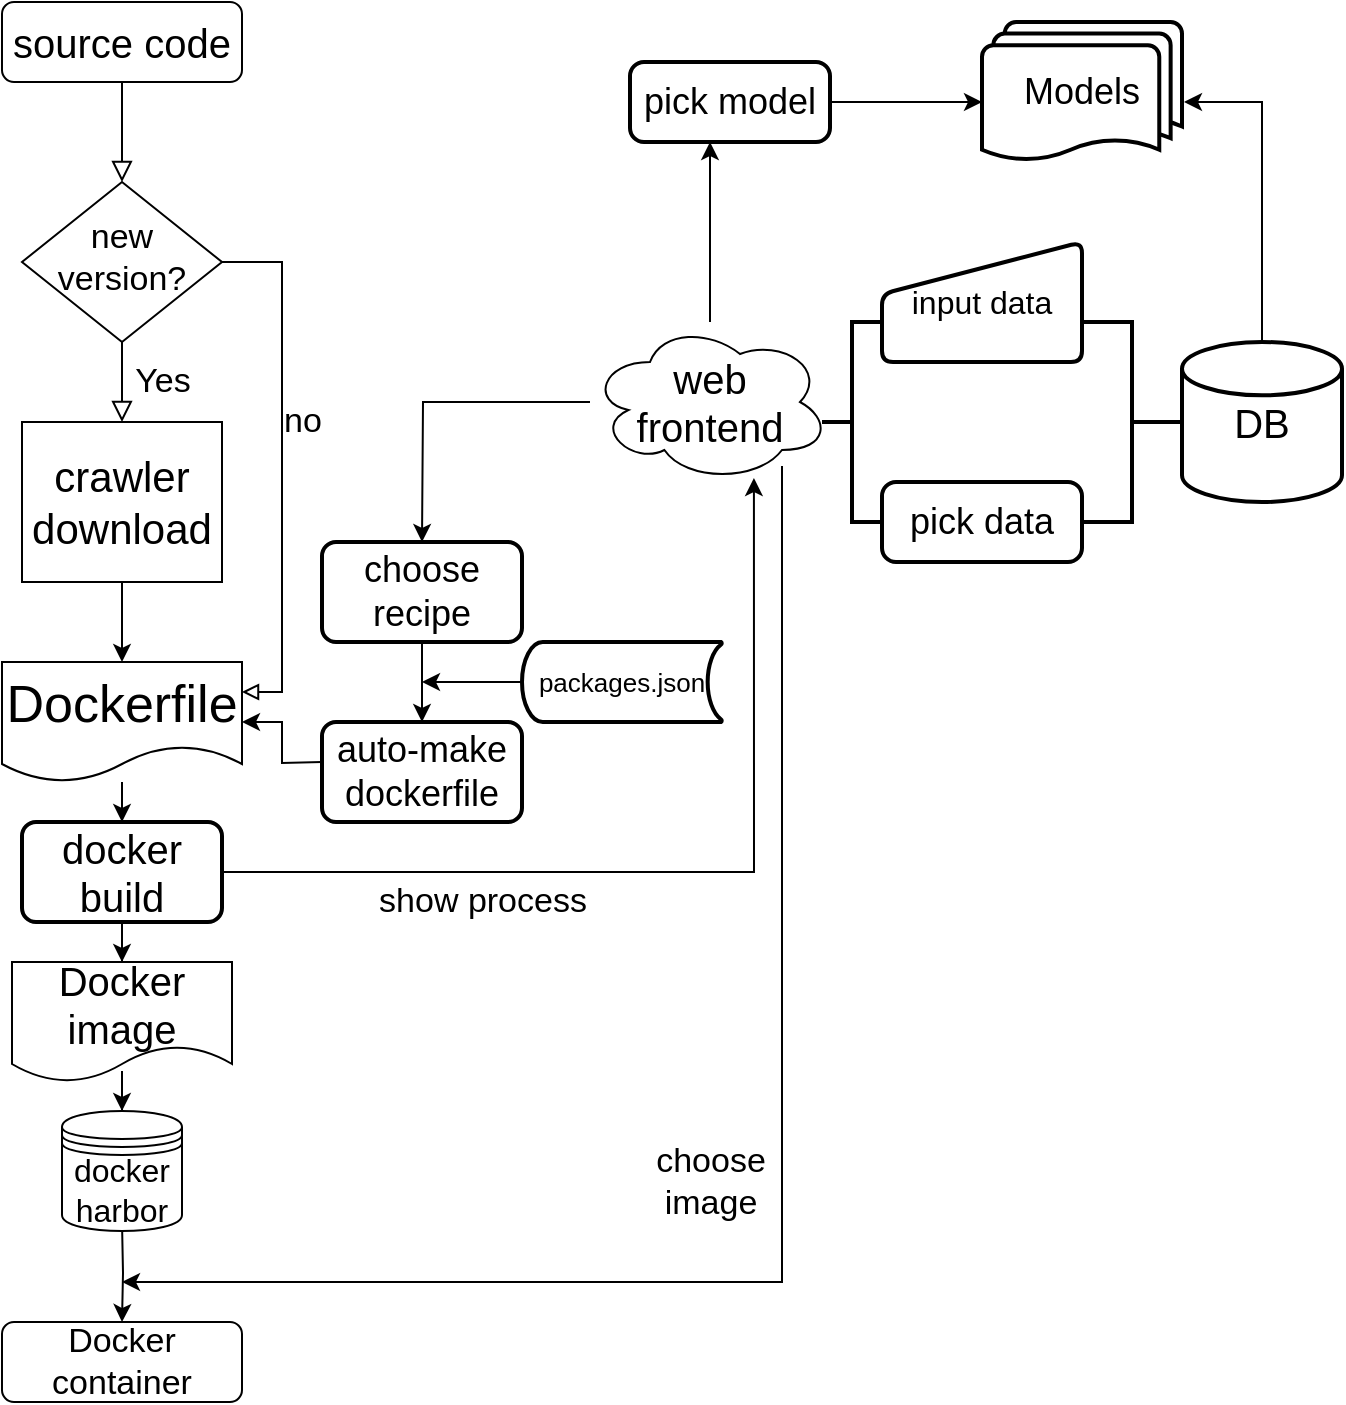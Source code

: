 <mxfile version="13.6.2" type="device"><diagram id="C5RBs43oDa-KdzZeNtuy" name="Page-1"><mxGraphModel dx="1176" dy="792" grid="1" gridSize="10" guides="1" tooltips="1" connect="1" arrows="1" fold="1" page="1" pageScale="1" pageWidth="827" pageHeight="1169" math="0" shadow="0"><root><mxCell id="WIyWlLk6GJQsqaUBKTNV-0"/><mxCell id="WIyWlLk6GJQsqaUBKTNV-1" parent="WIyWlLk6GJQsqaUBKTNV-0"/><mxCell id="WIyWlLk6GJQsqaUBKTNV-2" value="" style="rounded=0;html=1;jettySize=auto;orthogonalLoop=1;fontSize=11;endArrow=block;endFill=0;endSize=8;strokeWidth=1;shadow=0;labelBackgroundColor=none;edgeStyle=orthogonalEdgeStyle;" parent="WIyWlLk6GJQsqaUBKTNV-1" source="WIyWlLk6GJQsqaUBKTNV-3" target="WIyWlLk6GJQsqaUBKTNV-6" edge="1"><mxGeometry relative="1" as="geometry"/></mxCell><mxCell id="WIyWlLk6GJQsqaUBKTNV-3" value="&lt;font style=&quot;font-size: 20px&quot;&gt;source code&lt;/font&gt;" style="rounded=1;whiteSpace=wrap;html=1;fontSize=12;glass=0;strokeWidth=1;shadow=0;" parent="WIyWlLk6GJQsqaUBKTNV-1" vertex="1"><mxGeometry x="70" y="40" width="120" height="40" as="geometry"/></mxCell><mxCell id="WIyWlLk6GJQsqaUBKTNV-4" value="&lt;font style=&quot;font-size: 17px&quot;&gt;Yes&lt;/font&gt;" style="rounded=0;html=1;jettySize=auto;orthogonalLoop=1;fontSize=11;endArrow=block;endFill=0;endSize=8;strokeWidth=1;shadow=0;labelBackgroundColor=none;edgeStyle=orthogonalEdgeStyle;" parent="WIyWlLk6GJQsqaUBKTNV-1" source="WIyWlLk6GJQsqaUBKTNV-6" edge="1"><mxGeometry y="20" relative="1" as="geometry"><mxPoint as="offset"/><mxPoint x="130" y="250" as="targetPoint"/></mxGeometry></mxCell><mxCell id="laQukWEia6K6As-AG96y-23" value="&lt;font style=&quot;font-size: 17px&quot;&gt;no&lt;/font&gt;" style="edgeStyle=orthogonalEdgeStyle;rounded=0;orthogonalLoop=1;jettySize=auto;html=1;entryX=1;entryY=0.25;entryDx=0;entryDy=0;endArrow=block;endFill=0;" parent="WIyWlLk6GJQsqaUBKTNV-1" source="WIyWlLk6GJQsqaUBKTNV-6" target="laQukWEia6K6As-AG96y-1" edge="1"><mxGeometry x="-0.17" y="10" relative="1" as="geometry"><Array as="points"><mxPoint x="210" y="170"/><mxPoint x="210" y="385"/></Array><mxPoint as="offset"/></mxGeometry></mxCell><mxCell id="WIyWlLk6GJQsqaUBKTNV-6" value="&lt;font style=&quot;font-size: 17px&quot;&gt;new&lt;br&gt;version?&lt;/font&gt;" style="rhombus;whiteSpace=wrap;html=1;shadow=0;fontFamily=Helvetica;fontSize=12;align=center;strokeWidth=1;spacing=6;spacingTop=-4;" parent="WIyWlLk6GJQsqaUBKTNV-1" vertex="1"><mxGeometry x="80" y="130" width="100" height="80" as="geometry"/></mxCell><mxCell id="WIyWlLk6GJQsqaUBKTNV-7" value="&lt;font style=&quot;font-size: 17px&quot;&gt;Docker&lt;br&gt;container&lt;/font&gt;" style="rounded=1;whiteSpace=wrap;html=1;fontSize=12;glass=0;strokeWidth=1;shadow=0;" parent="WIyWlLk6GJQsqaUBKTNV-1" vertex="1"><mxGeometry x="70" y="700" width="120" height="40" as="geometry"/></mxCell><mxCell id="laQukWEia6K6As-AG96y-14" style="edgeStyle=orthogonalEdgeStyle;rounded=0;orthogonalLoop=1;jettySize=auto;html=1;entryX=0.5;entryY=0;entryDx=0;entryDy=0;" parent="WIyWlLk6GJQsqaUBKTNV-1" source="laQukWEia6K6As-AG96y-0" target="laQukWEia6K6As-AG96y-1" edge="1"><mxGeometry relative="1" as="geometry"/></mxCell><mxCell id="laQukWEia6K6As-AG96y-0" value="&lt;font style=&quot;font-size: 21px&quot;&gt;crawler&lt;br&gt;download&lt;/font&gt;" style="rounded=0;whiteSpace=wrap;html=1;" parent="WIyWlLk6GJQsqaUBKTNV-1" vertex="1"><mxGeometry x="80" y="250" width="100" height="80" as="geometry"/></mxCell><mxCell id="laQukWEia6K6As-AG96y-22" style="edgeStyle=orthogonalEdgeStyle;rounded=0;orthogonalLoop=1;jettySize=auto;html=1;" parent="WIyWlLk6GJQsqaUBKTNV-1" source="laQukWEia6K6As-AG96y-1" target="laQukWEia6K6As-AG96y-20" edge="1"><mxGeometry relative="1" as="geometry"/></mxCell><mxCell id="laQukWEia6K6As-AG96y-1" value="&lt;font style=&quot;font-size: 26px&quot;&gt;Dockerfile&lt;/font&gt;" style="shape=document;whiteSpace=wrap;html=1;boundedLbl=1;" parent="WIyWlLk6GJQsqaUBKTNV-1" vertex="1"><mxGeometry x="70" y="370" width="120" height="60" as="geometry"/></mxCell><mxCell id="laQukWEia6K6As-AG96y-5" style="edgeStyle=orthogonalEdgeStyle;rounded=0;orthogonalLoop=1;jettySize=auto;html=1;entryX=0.5;entryY=0;entryDx=0;entryDy=0;" parent="WIyWlLk6GJQsqaUBKTNV-1" target="WIyWlLk6GJQsqaUBKTNV-7" edge="1"><mxGeometry relative="1" as="geometry"><mxPoint x="130" y="650" as="sourcePoint"/></mxGeometry></mxCell><mxCell id="laQukWEia6K6As-AG96y-7" style="edgeStyle=orthogonalEdgeStyle;rounded=0;orthogonalLoop=1;jettySize=auto;html=1;entryX=0.5;entryY=0;entryDx=0;entryDy=0;" parent="WIyWlLk6GJQsqaUBKTNV-1" source="laQukWEia6K6As-AG96y-3" target="laQukWEia6K6As-AG96y-6" edge="1"><mxGeometry relative="1" as="geometry"/></mxCell><mxCell id="laQukWEia6K6As-AG96y-28" value="&lt;font style=&quot;font-size: 17px&quot;&gt;show process&lt;/font&gt;" style="edgeStyle=orthogonalEdgeStyle;rounded=0;orthogonalLoop=1;jettySize=auto;html=1;entryX=0.683;entryY=0.975;entryDx=0;entryDy=0;entryPerimeter=0;startArrow=none;startFill=0;endArrow=classic;endFill=1;exitX=1;exitY=0.5;exitDx=0;exitDy=0;" parent="WIyWlLk6GJQsqaUBKTNV-1" source="laQukWEia6K6As-AG96y-20" target="laQukWEia6K6As-AG96y-8" edge="1"><mxGeometry x="-0.438" y="-15" relative="1" as="geometry"><mxPoint as="offset"/></mxGeometry></mxCell><mxCell id="laQukWEia6K6As-AG96y-3" value="&lt;font style=&quot;font-size: 20px&quot;&gt;Docker&lt;br&gt;image&lt;/font&gt;" style="shape=document;whiteSpace=wrap;html=1;boundedLbl=1;" parent="WIyWlLk6GJQsqaUBKTNV-1" vertex="1"><mxGeometry x="75" y="520" width="110" height="60" as="geometry"/></mxCell><mxCell id="laQukWEia6K6As-AG96y-6" value="&lt;font style=&quot;font-size: 16px&quot;&gt;docker&lt;br&gt;harbor&lt;/font&gt;" style="shape=datastore;whiteSpace=wrap;html=1;" parent="WIyWlLk6GJQsqaUBKTNV-1" vertex="1"><mxGeometry x="100" y="594.5" width="60" height="60" as="geometry"/></mxCell><mxCell id="laQukWEia6K6As-AG96y-13" style="edgeStyle=orthogonalEdgeStyle;rounded=0;orthogonalLoop=1;jettySize=auto;html=1;" parent="WIyWlLk6GJQsqaUBKTNV-1" source="laQukWEia6K6As-AG96y-8" edge="1"><mxGeometry relative="1" as="geometry"><mxPoint x="280" y="310" as="targetPoint"/></mxGeometry></mxCell><mxCell id="laQukWEia6K6As-AG96y-15" value="&lt;font style=&quot;font-size: 17px&quot;&gt;choose&lt;br&gt;image&lt;/font&gt;" style="edgeStyle=orthogonalEdgeStyle;rounded=0;orthogonalLoop=1;jettySize=auto;html=1;" parent="WIyWlLk6GJQsqaUBKTNV-1" source="laQukWEia6K6As-AG96y-8" edge="1"><mxGeometry x="-0.03" y="-36" relative="1" as="geometry"><mxPoint x="130" y="680" as="targetPoint"/><Array as="points"><mxPoint x="460" y="680"/></Array><mxPoint as="offset"/></mxGeometry></mxCell><mxCell id="laQukWEia6K6As-AG96y-41" style="edgeStyle=orthogonalEdgeStyle;rounded=0;orthogonalLoop=1;jettySize=auto;html=1;entryX=0.4;entryY=1;entryDx=0;entryDy=0;entryPerimeter=0;startArrow=none;startFill=0;endArrow=classic;endFill=1;" parent="WIyWlLk6GJQsqaUBKTNV-1" source="laQukWEia6K6As-AG96y-8" target="laQukWEia6K6As-AG96y-39" edge="1"><mxGeometry relative="1" as="geometry"/></mxCell><mxCell id="laQukWEia6K6As-AG96y-8" value="&lt;font style=&quot;font-size: 20px&quot;&gt;web&lt;br&gt;frontend&lt;/font&gt;" style="ellipse;shape=cloud;whiteSpace=wrap;html=1;" parent="WIyWlLk6GJQsqaUBKTNV-1" vertex="1"><mxGeometry x="364" y="200" width="120" height="80" as="geometry"/></mxCell><mxCell id="laQukWEia6K6As-AG96y-11" style="edgeStyle=orthogonalEdgeStyle;rounded=0;orthogonalLoop=1;jettySize=auto;html=1;entryX=1;entryY=0.5;entryDx=0;entryDy=0;" parent="WIyWlLk6GJQsqaUBKTNV-1" target="laQukWEia6K6As-AG96y-1" edge="1"><mxGeometry relative="1" as="geometry"><mxPoint x="230" y="420" as="sourcePoint"/></mxGeometry></mxCell><mxCell id="laQukWEia6K6As-AG96y-19" style="edgeStyle=orthogonalEdgeStyle;rounded=0;orthogonalLoop=1;jettySize=auto;html=1;" parent="WIyWlLk6GJQsqaUBKTNV-1" source="laQukWEia6K6As-AG96y-18" edge="1"><mxGeometry relative="1" as="geometry"><mxPoint x="280" y="380" as="targetPoint"/></mxGeometry></mxCell><mxCell id="laQukWEia6K6As-AG96y-18" value="&lt;font style=&quot;font-size: 13px&quot;&gt;packages.json&lt;/font&gt;" style="strokeWidth=2;html=1;shape=mxgraph.flowchart.stored_data;whiteSpace=wrap;" parent="WIyWlLk6GJQsqaUBKTNV-1" vertex="1"><mxGeometry x="330" y="360" width="100" height="40" as="geometry"/></mxCell><mxCell id="laQukWEia6K6As-AG96y-21" style="edgeStyle=orthogonalEdgeStyle;rounded=0;orthogonalLoop=1;jettySize=auto;html=1;" parent="WIyWlLk6GJQsqaUBKTNV-1" source="laQukWEia6K6As-AG96y-20" target="laQukWEia6K6As-AG96y-3" edge="1"><mxGeometry relative="1" as="geometry"/></mxCell><mxCell id="laQukWEia6K6As-AG96y-20" value="&lt;font style=&quot;font-size: 20px&quot;&gt;docker&lt;br&gt;build&lt;/font&gt;" style="rounded=1;whiteSpace=wrap;html=1;absoluteArcSize=1;arcSize=14;strokeWidth=2;" parent="WIyWlLk6GJQsqaUBKTNV-1" vertex="1"><mxGeometry x="80" y="450" width="100" height="50" as="geometry"/></mxCell><mxCell id="laQukWEia6K6As-AG96y-43" style="edgeStyle=orthogonalEdgeStyle;rounded=0;orthogonalLoop=1;jettySize=auto;html=1;startArrow=none;startFill=0;endArrow=classic;endFill=1;" parent="WIyWlLk6GJQsqaUBKTNV-1" source="laQukWEia6K6As-AG96y-29" edge="1"><mxGeometry relative="1" as="geometry"><mxPoint x="661" y="90" as="targetPoint"/><Array as="points"><mxPoint x="700" y="90"/></Array></mxGeometry></mxCell><mxCell id="laQukWEia6K6As-AG96y-29" value="&lt;font style=&quot;font-size: 20px&quot;&gt;DB&lt;/font&gt;" style="strokeWidth=2;html=1;shape=mxgraph.flowchart.database;whiteSpace=wrap;" parent="WIyWlLk6GJQsqaUBKTNV-1" vertex="1"><mxGeometry x="660" y="210" width="80" height="80" as="geometry"/></mxCell><mxCell id="laQukWEia6K6As-AG96y-30" value="&lt;font style=&quot;font-size: 18px&quot;&gt;Models&lt;/font&gt;" style="strokeWidth=2;html=1;shape=mxgraph.flowchart.multi-document;whiteSpace=wrap;" parent="WIyWlLk6GJQsqaUBKTNV-1" vertex="1"><mxGeometry x="560" y="50" width="100" height="70" as="geometry"/></mxCell><mxCell id="laQukWEia6K6As-AG96y-34" value="&lt;font style=&quot;font-size: 16px&quot;&gt;input data&lt;/font&gt;" style="html=1;strokeWidth=2;shape=manualInput;whiteSpace=wrap;rounded=1;size=26;arcSize=11;" parent="WIyWlLk6GJQsqaUBKTNV-1" vertex="1"><mxGeometry x="510" y="160" width="100" height="60" as="geometry"/></mxCell><mxCell id="laQukWEia6K6As-AG96y-35" value="" style="strokeWidth=2;html=1;shape=mxgraph.flowchart.annotation_2;align=left;labelPosition=right;pointerEvents=1;" parent="WIyWlLk6GJQsqaUBKTNV-1" vertex="1"><mxGeometry x="480" y="200" width="30" height="100" as="geometry"/></mxCell><mxCell id="laQukWEia6K6As-AG96y-36" value="&lt;font style=&quot;font-size: 18px&quot;&gt;pick data&lt;/font&gt;" style="rounded=1;whiteSpace=wrap;html=1;absoluteArcSize=1;arcSize=14;strokeWidth=2;" parent="WIyWlLk6GJQsqaUBKTNV-1" vertex="1"><mxGeometry x="510" y="280" width="100" height="40" as="geometry"/></mxCell><mxCell id="laQukWEia6K6As-AG96y-37" value="" style="strokeWidth=2;html=1;shape=mxgraph.flowchart.annotation_2;align=left;labelPosition=right;pointerEvents=1;rotation=-180;" parent="WIyWlLk6GJQsqaUBKTNV-1" vertex="1"><mxGeometry x="610" y="200" width="50" height="100" as="geometry"/></mxCell><mxCell id="laQukWEia6K6As-AG96y-42" style="edgeStyle=orthogonalEdgeStyle;rounded=0;orthogonalLoop=1;jettySize=auto;html=1;startArrow=none;startFill=0;endArrow=classic;endFill=1;" parent="WIyWlLk6GJQsqaUBKTNV-1" source="laQukWEia6K6As-AG96y-39" edge="1"><mxGeometry relative="1" as="geometry"><mxPoint x="560" y="90" as="targetPoint"/></mxGeometry></mxCell><mxCell id="laQukWEia6K6As-AG96y-39" value="&lt;font style=&quot;font-size: 18px&quot;&gt;pick model&lt;/font&gt;" style="rounded=1;whiteSpace=wrap;html=1;absoluteArcSize=1;arcSize=14;strokeWidth=2;" parent="WIyWlLk6GJQsqaUBKTNV-1" vertex="1"><mxGeometry x="384" y="70" width="100" height="40" as="geometry"/></mxCell><mxCell id="laQukWEia6K6As-AG96y-49" style="edgeStyle=orthogonalEdgeStyle;rounded=0;orthogonalLoop=1;jettySize=auto;html=1;startArrow=none;startFill=0;endArrow=classic;endFill=1;" parent="WIyWlLk6GJQsqaUBKTNV-1" source="laQukWEia6K6As-AG96y-44" target="laQukWEia6K6As-AG96y-45" edge="1"><mxGeometry relative="1" as="geometry"/></mxCell><mxCell id="laQukWEia6K6As-AG96y-44" value="&lt;font style=&quot;font-size: 18px&quot;&gt;choose&lt;br&gt;recipe&lt;/font&gt;" style="rounded=1;whiteSpace=wrap;html=1;absoluteArcSize=1;arcSize=14;strokeWidth=2;" parent="WIyWlLk6GJQsqaUBKTNV-1" vertex="1"><mxGeometry x="230" y="310" width="100" height="50" as="geometry"/></mxCell><mxCell id="laQukWEia6K6As-AG96y-45" value="&lt;font style=&quot;font-size: 18px&quot;&gt;auto-make&lt;br&gt;dockerfile&lt;/font&gt;" style="rounded=1;whiteSpace=wrap;html=1;absoluteArcSize=1;arcSize=14;strokeWidth=2;" parent="WIyWlLk6GJQsqaUBKTNV-1" vertex="1"><mxGeometry x="230" y="400" width="100" height="50" as="geometry"/></mxCell></root></mxGraphModel></diagram></mxfile>